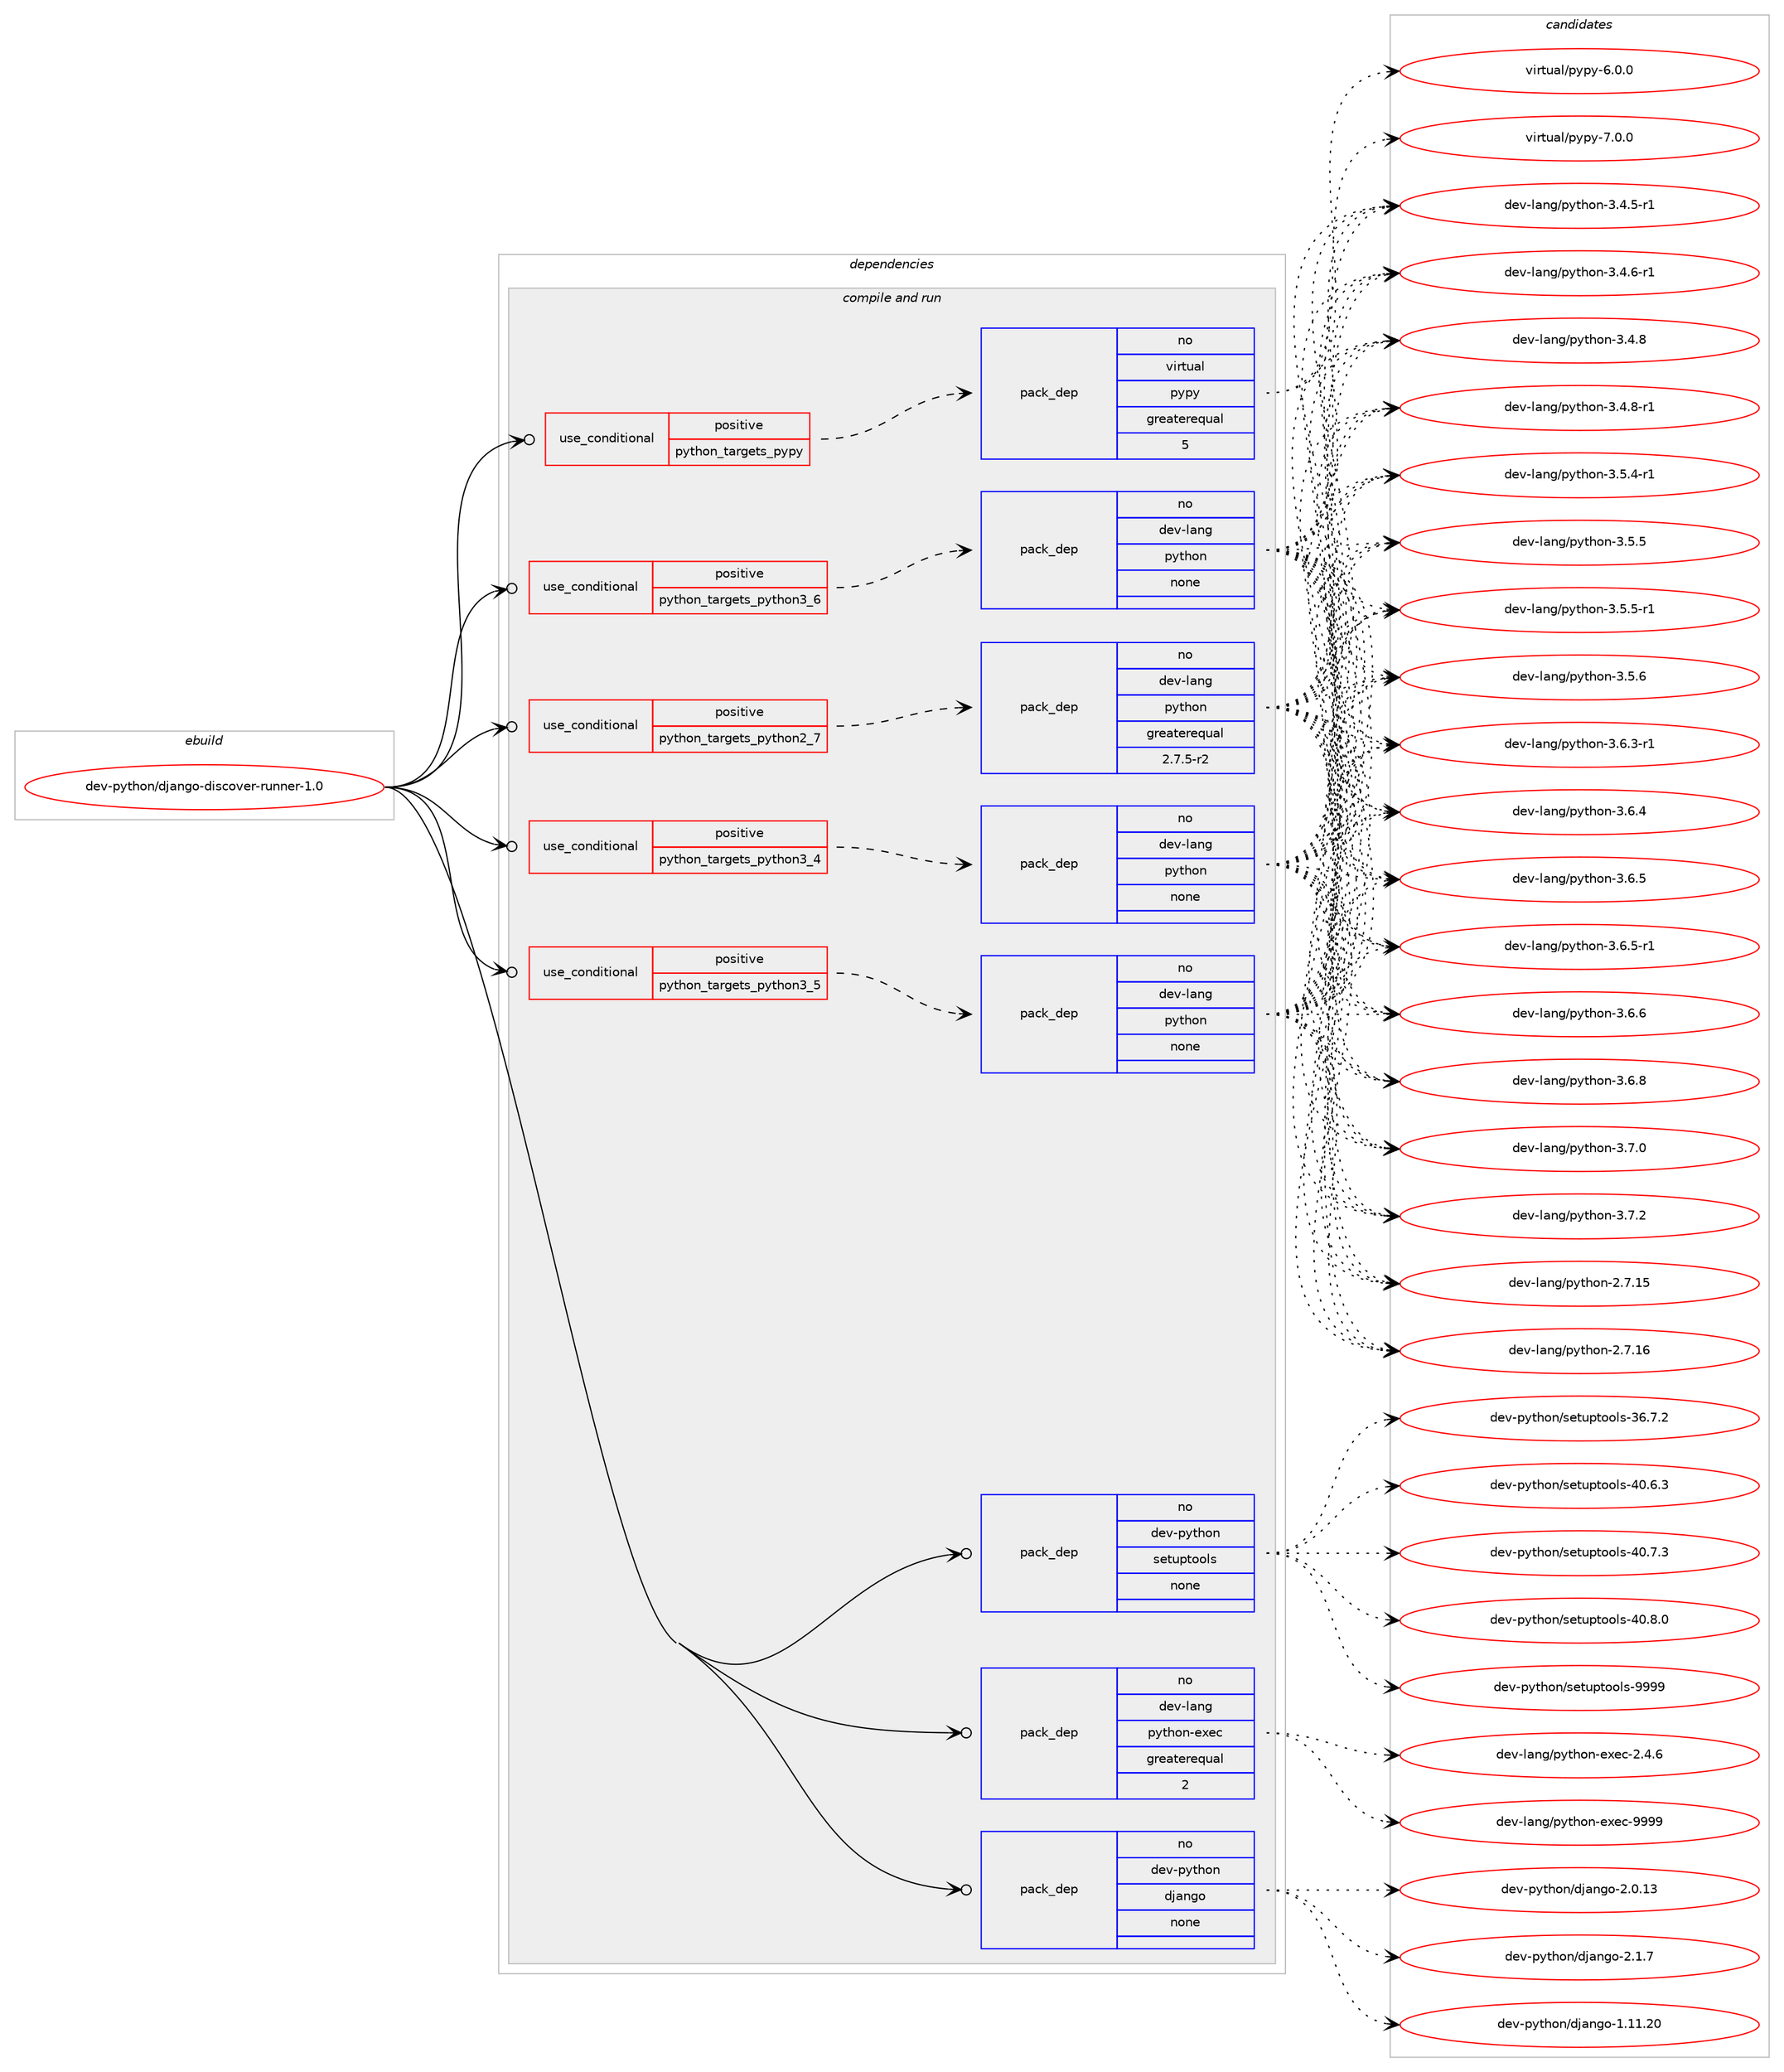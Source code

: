 digraph prolog {

# *************
# Graph options
# *************

newrank=true;
concentrate=true;
compound=true;
graph [rankdir=LR,fontname=Helvetica,fontsize=10,ranksep=1.5];#, ranksep=2.5, nodesep=0.2];
edge  [arrowhead=vee];
node  [fontname=Helvetica,fontsize=10];

# **********
# The ebuild
# **********

subgraph cluster_leftcol {
color=gray;
rank=same;
label=<<i>ebuild</i>>;
id [label="dev-python/django-discover-runner-1.0", color=red, width=4, href="../dev-python/django-discover-runner-1.0.svg"];
}

# ****************
# The dependencies
# ****************

subgraph cluster_midcol {
color=gray;
label=<<i>dependencies</i>>;
subgraph cluster_compile {
fillcolor="#eeeeee";
style=filled;
label=<<i>compile</i>>;
}
subgraph cluster_compileandrun {
fillcolor="#eeeeee";
style=filled;
label=<<i>compile and run</i>>;
subgraph cond373349 {
dependency1406197 [label=<<TABLE BORDER="0" CELLBORDER="1" CELLSPACING="0" CELLPADDING="4"><TR><TD ROWSPAN="3" CELLPADDING="10">use_conditional</TD></TR><TR><TD>positive</TD></TR><TR><TD>python_targets_pypy</TD></TR></TABLE>>, shape=none, color=red];
subgraph pack1009592 {
dependency1406198 [label=<<TABLE BORDER="0" CELLBORDER="1" CELLSPACING="0" CELLPADDING="4" WIDTH="220"><TR><TD ROWSPAN="6" CELLPADDING="30">pack_dep</TD></TR><TR><TD WIDTH="110">no</TD></TR><TR><TD>virtual</TD></TR><TR><TD>pypy</TD></TR><TR><TD>greaterequal</TD></TR><TR><TD>5</TD></TR></TABLE>>, shape=none, color=blue];
}
dependency1406197:e -> dependency1406198:w [weight=20,style="dashed",arrowhead="vee"];
}
id:e -> dependency1406197:w [weight=20,style="solid",arrowhead="odotvee"];
subgraph cond373350 {
dependency1406199 [label=<<TABLE BORDER="0" CELLBORDER="1" CELLSPACING="0" CELLPADDING="4"><TR><TD ROWSPAN="3" CELLPADDING="10">use_conditional</TD></TR><TR><TD>positive</TD></TR><TR><TD>python_targets_python2_7</TD></TR></TABLE>>, shape=none, color=red];
subgraph pack1009593 {
dependency1406200 [label=<<TABLE BORDER="0" CELLBORDER="1" CELLSPACING="0" CELLPADDING="4" WIDTH="220"><TR><TD ROWSPAN="6" CELLPADDING="30">pack_dep</TD></TR><TR><TD WIDTH="110">no</TD></TR><TR><TD>dev-lang</TD></TR><TR><TD>python</TD></TR><TR><TD>greaterequal</TD></TR><TR><TD>2.7.5-r2</TD></TR></TABLE>>, shape=none, color=blue];
}
dependency1406199:e -> dependency1406200:w [weight=20,style="dashed",arrowhead="vee"];
}
id:e -> dependency1406199:w [weight=20,style="solid",arrowhead="odotvee"];
subgraph cond373351 {
dependency1406201 [label=<<TABLE BORDER="0" CELLBORDER="1" CELLSPACING="0" CELLPADDING="4"><TR><TD ROWSPAN="3" CELLPADDING="10">use_conditional</TD></TR><TR><TD>positive</TD></TR><TR><TD>python_targets_python3_4</TD></TR></TABLE>>, shape=none, color=red];
subgraph pack1009594 {
dependency1406202 [label=<<TABLE BORDER="0" CELLBORDER="1" CELLSPACING="0" CELLPADDING="4" WIDTH="220"><TR><TD ROWSPAN="6" CELLPADDING="30">pack_dep</TD></TR><TR><TD WIDTH="110">no</TD></TR><TR><TD>dev-lang</TD></TR><TR><TD>python</TD></TR><TR><TD>none</TD></TR><TR><TD></TD></TR></TABLE>>, shape=none, color=blue];
}
dependency1406201:e -> dependency1406202:w [weight=20,style="dashed",arrowhead="vee"];
}
id:e -> dependency1406201:w [weight=20,style="solid",arrowhead="odotvee"];
subgraph cond373352 {
dependency1406203 [label=<<TABLE BORDER="0" CELLBORDER="1" CELLSPACING="0" CELLPADDING="4"><TR><TD ROWSPAN="3" CELLPADDING="10">use_conditional</TD></TR><TR><TD>positive</TD></TR><TR><TD>python_targets_python3_5</TD></TR></TABLE>>, shape=none, color=red];
subgraph pack1009595 {
dependency1406204 [label=<<TABLE BORDER="0" CELLBORDER="1" CELLSPACING="0" CELLPADDING="4" WIDTH="220"><TR><TD ROWSPAN="6" CELLPADDING="30">pack_dep</TD></TR><TR><TD WIDTH="110">no</TD></TR><TR><TD>dev-lang</TD></TR><TR><TD>python</TD></TR><TR><TD>none</TD></TR><TR><TD></TD></TR></TABLE>>, shape=none, color=blue];
}
dependency1406203:e -> dependency1406204:w [weight=20,style="dashed",arrowhead="vee"];
}
id:e -> dependency1406203:w [weight=20,style="solid",arrowhead="odotvee"];
subgraph cond373353 {
dependency1406205 [label=<<TABLE BORDER="0" CELLBORDER="1" CELLSPACING="0" CELLPADDING="4"><TR><TD ROWSPAN="3" CELLPADDING="10">use_conditional</TD></TR><TR><TD>positive</TD></TR><TR><TD>python_targets_python3_6</TD></TR></TABLE>>, shape=none, color=red];
subgraph pack1009596 {
dependency1406206 [label=<<TABLE BORDER="0" CELLBORDER="1" CELLSPACING="0" CELLPADDING="4" WIDTH="220"><TR><TD ROWSPAN="6" CELLPADDING="30">pack_dep</TD></TR><TR><TD WIDTH="110">no</TD></TR><TR><TD>dev-lang</TD></TR><TR><TD>python</TD></TR><TR><TD>none</TD></TR><TR><TD></TD></TR></TABLE>>, shape=none, color=blue];
}
dependency1406205:e -> dependency1406206:w [weight=20,style="dashed",arrowhead="vee"];
}
id:e -> dependency1406205:w [weight=20,style="solid",arrowhead="odotvee"];
subgraph pack1009597 {
dependency1406207 [label=<<TABLE BORDER="0" CELLBORDER="1" CELLSPACING="0" CELLPADDING="4" WIDTH="220"><TR><TD ROWSPAN="6" CELLPADDING="30">pack_dep</TD></TR><TR><TD WIDTH="110">no</TD></TR><TR><TD>dev-lang</TD></TR><TR><TD>python-exec</TD></TR><TR><TD>greaterequal</TD></TR><TR><TD>2</TD></TR></TABLE>>, shape=none, color=blue];
}
id:e -> dependency1406207:w [weight=20,style="solid",arrowhead="odotvee"];
subgraph pack1009598 {
dependency1406208 [label=<<TABLE BORDER="0" CELLBORDER="1" CELLSPACING="0" CELLPADDING="4" WIDTH="220"><TR><TD ROWSPAN="6" CELLPADDING="30">pack_dep</TD></TR><TR><TD WIDTH="110">no</TD></TR><TR><TD>dev-python</TD></TR><TR><TD>django</TD></TR><TR><TD>none</TD></TR><TR><TD></TD></TR></TABLE>>, shape=none, color=blue];
}
id:e -> dependency1406208:w [weight=20,style="solid",arrowhead="odotvee"];
subgraph pack1009599 {
dependency1406209 [label=<<TABLE BORDER="0" CELLBORDER="1" CELLSPACING="0" CELLPADDING="4" WIDTH="220"><TR><TD ROWSPAN="6" CELLPADDING="30">pack_dep</TD></TR><TR><TD WIDTH="110">no</TD></TR><TR><TD>dev-python</TD></TR><TR><TD>setuptools</TD></TR><TR><TD>none</TD></TR><TR><TD></TD></TR></TABLE>>, shape=none, color=blue];
}
id:e -> dependency1406209:w [weight=20,style="solid",arrowhead="odotvee"];
}
subgraph cluster_run {
fillcolor="#eeeeee";
style=filled;
label=<<i>run</i>>;
}
}

# **************
# The candidates
# **************

subgraph cluster_choices {
rank=same;
color=gray;
label=<<i>candidates</i>>;

subgraph choice1009592 {
color=black;
nodesep=1;
choice1181051141161179710847112121112121455446484648 [label="virtual/pypy-6.0.0", color=red, width=4,href="../virtual/pypy-6.0.0.svg"];
choice1181051141161179710847112121112121455546484648 [label="virtual/pypy-7.0.0", color=red, width=4,href="../virtual/pypy-7.0.0.svg"];
dependency1406198:e -> choice1181051141161179710847112121112121455446484648:w [style=dotted,weight="100"];
dependency1406198:e -> choice1181051141161179710847112121112121455546484648:w [style=dotted,weight="100"];
}
subgraph choice1009593 {
color=black;
nodesep=1;
choice10010111845108971101034711212111610411111045504655464953 [label="dev-lang/python-2.7.15", color=red, width=4,href="../dev-lang/python-2.7.15.svg"];
choice10010111845108971101034711212111610411111045504655464954 [label="dev-lang/python-2.7.16", color=red, width=4,href="../dev-lang/python-2.7.16.svg"];
choice1001011184510897110103471121211161041111104551465246534511449 [label="dev-lang/python-3.4.5-r1", color=red, width=4,href="../dev-lang/python-3.4.5-r1.svg"];
choice1001011184510897110103471121211161041111104551465246544511449 [label="dev-lang/python-3.4.6-r1", color=red, width=4,href="../dev-lang/python-3.4.6-r1.svg"];
choice100101118451089711010347112121116104111110455146524656 [label="dev-lang/python-3.4.8", color=red, width=4,href="../dev-lang/python-3.4.8.svg"];
choice1001011184510897110103471121211161041111104551465246564511449 [label="dev-lang/python-3.4.8-r1", color=red, width=4,href="../dev-lang/python-3.4.8-r1.svg"];
choice1001011184510897110103471121211161041111104551465346524511449 [label="dev-lang/python-3.5.4-r1", color=red, width=4,href="../dev-lang/python-3.5.4-r1.svg"];
choice100101118451089711010347112121116104111110455146534653 [label="dev-lang/python-3.5.5", color=red, width=4,href="../dev-lang/python-3.5.5.svg"];
choice1001011184510897110103471121211161041111104551465346534511449 [label="dev-lang/python-3.5.5-r1", color=red, width=4,href="../dev-lang/python-3.5.5-r1.svg"];
choice100101118451089711010347112121116104111110455146534654 [label="dev-lang/python-3.5.6", color=red, width=4,href="../dev-lang/python-3.5.6.svg"];
choice1001011184510897110103471121211161041111104551465446514511449 [label="dev-lang/python-3.6.3-r1", color=red, width=4,href="../dev-lang/python-3.6.3-r1.svg"];
choice100101118451089711010347112121116104111110455146544652 [label="dev-lang/python-3.6.4", color=red, width=4,href="../dev-lang/python-3.6.4.svg"];
choice100101118451089711010347112121116104111110455146544653 [label="dev-lang/python-3.6.5", color=red, width=4,href="../dev-lang/python-3.6.5.svg"];
choice1001011184510897110103471121211161041111104551465446534511449 [label="dev-lang/python-3.6.5-r1", color=red, width=4,href="../dev-lang/python-3.6.5-r1.svg"];
choice100101118451089711010347112121116104111110455146544654 [label="dev-lang/python-3.6.6", color=red, width=4,href="../dev-lang/python-3.6.6.svg"];
choice100101118451089711010347112121116104111110455146544656 [label="dev-lang/python-3.6.8", color=red, width=4,href="../dev-lang/python-3.6.8.svg"];
choice100101118451089711010347112121116104111110455146554648 [label="dev-lang/python-3.7.0", color=red, width=4,href="../dev-lang/python-3.7.0.svg"];
choice100101118451089711010347112121116104111110455146554650 [label="dev-lang/python-3.7.2", color=red, width=4,href="../dev-lang/python-3.7.2.svg"];
dependency1406200:e -> choice10010111845108971101034711212111610411111045504655464953:w [style=dotted,weight="100"];
dependency1406200:e -> choice10010111845108971101034711212111610411111045504655464954:w [style=dotted,weight="100"];
dependency1406200:e -> choice1001011184510897110103471121211161041111104551465246534511449:w [style=dotted,weight="100"];
dependency1406200:e -> choice1001011184510897110103471121211161041111104551465246544511449:w [style=dotted,weight="100"];
dependency1406200:e -> choice100101118451089711010347112121116104111110455146524656:w [style=dotted,weight="100"];
dependency1406200:e -> choice1001011184510897110103471121211161041111104551465246564511449:w [style=dotted,weight="100"];
dependency1406200:e -> choice1001011184510897110103471121211161041111104551465346524511449:w [style=dotted,weight="100"];
dependency1406200:e -> choice100101118451089711010347112121116104111110455146534653:w [style=dotted,weight="100"];
dependency1406200:e -> choice1001011184510897110103471121211161041111104551465346534511449:w [style=dotted,weight="100"];
dependency1406200:e -> choice100101118451089711010347112121116104111110455146534654:w [style=dotted,weight="100"];
dependency1406200:e -> choice1001011184510897110103471121211161041111104551465446514511449:w [style=dotted,weight="100"];
dependency1406200:e -> choice100101118451089711010347112121116104111110455146544652:w [style=dotted,weight="100"];
dependency1406200:e -> choice100101118451089711010347112121116104111110455146544653:w [style=dotted,weight="100"];
dependency1406200:e -> choice1001011184510897110103471121211161041111104551465446534511449:w [style=dotted,weight="100"];
dependency1406200:e -> choice100101118451089711010347112121116104111110455146544654:w [style=dotted,weight="100"];
dependency1406200:e -> choice100101118451089711010347112121116104111110455146544656:w [style=dotted,weight="100"];
dependency1406200:e -> choice100101118451089711010347112121116104111110455146554648:w [style=dotted,weight="100"];
dependency1406200:e -> choice100101118451089711010347112121116104111110455146554650:w [style=dotted,weight="100"];
}
subgraph choice1009594 {
color=black;
nodesep=1;
choice10010111845108971101034711212111610411111045504655464953 [label="dev-lang/python-2.7.15", color=red, width=4,href="../dev-lang/python-2.7.15.svg"];
choice10010111845108971101034711212111610411111045504655464954 [label="dev-lang/python-2.7.16", color=red, width=4,href="../dev-lang/python-2.7.16.svg"];
choice1001011184510897110103471121211161041111104551465246534511449 [label="dev-lang/python-3.4.5-r1", color=red, width=4,href="../dev-lang/python-3.4.5-r1.svg"];
choice1001011184510897110103471121211161041111104551465246544511449 [label="dev-lang/python-3.4.6-r1", color=red, width=4,href="../dev-lang/python-3.4.6-r1.svg"];
choice100101118451089711010347112121116104111110455146524656 [label="dev-lang/python-3.4.8", color=red, width=4,href="../dev-lang/python-3.4.8.svg"];
choice1001011184510897110103471121211161041111104551465246564511449 [label="dev-lang/python-3.4.8-r1", color=red, width=4,href="../dev-lang/python-3.4.8-r1.svg"];
choice1001011184510897110103471121211161041111104551465346524511449 [label="dev-lang/python-3.5.4-r1", color=red, width=4,href="../dev-lang/python-3.5.4-r1.svg"];
choice100101118451089711010347112121116104111110455146534653 [label="dev-lang/python-3.5.5", color=red, width=4,href="../dev-lang/python-3.5.5.svg"];
choice1001011184510897110103471121211161041111104551465346534511449 [label="dev-lang/python-3.5.5-r1", color=red, width=4,href="../dev-lang/python-3.5.5-r1.svg"];
choice100101118451089711010347112121116104111110455146534654 [label="dev-lang/python-3.5.6", color=red, width=4,href="../dev-lang/python-3.5.6.svg"];
choice1001011184510897110103471121211161041111104551465446514511449 [label="dev-lang/python-3.6.3-r1", color=red, width=4,href="../dev-lang/python-3.6.3-r1.svg"];
choice100101118451089711010347112121116104111110455146544652 [label="dev-lang/python-3.6.4", color=red, width=4,href="../dev-lang/python-3.6.4.svg"];
choice100101118451089711010347112121116104111110455146544653 [label="dev-lang/python-3.6.5", color=red, width=4,href="../dev-lang/python-3.6.5.svg"];
choice1001011184510897110103471121211161041111104551465446534511449 [label="dev-lang/python-3.6.5-r1", color=red, width=4,href="../dev-lang/python-3.6.5-r1.svg"];
choice100101118451089711010347112121116104111110455146544654 [label="dev-lang/python-3.6.6", color=red, width=4,href="../dev-lang/python-3.6.6.svg"];
choice100101118451089711010347112121116104111110455146544656 [label="dev-lang/python-3.6.8", color=red, width=4,href="../dev-lang/python-3.6.8.svg"];
choice100101118451089711010347112121116104111110455146554648 [label="dev-lang/python-3.7.0", color=red, width=4,href="../dev-lang/python-3.7.0.svg"];
choice100101118451089711010347112121116104111110455146554650 [label="dev-lang/python-3.7.2", color=red, width=4,href="../dev-lang/python-3.7.2.svg"];
dependency1406202:e -> choice10010111845108971101034711212111610411111045504655464953:w [style=dotted,weight="100"];
dependency1406202:e -> choice10010111845108971101034711212111610411111045504655464954:w [style=dotted,weight="100"];
dependency1406202:e -> choice1001011184510897110103471121211161041111104551465246534511449:w [style=dotted,weight="100"];
dependency1406202:e -> choice1001011184510897110103471121211161041111104551465246544511449:w [style=dotted,weight="100"];
dependency1406202:e -> choice100101118451089711010347112121116104111110455146524656:w [style=dotted,weight="100"];
dependency1406202:e -> choice1001011184510897110103471121211161041111104551465246564511449:w [style=dotted,weight="100"];
dependency1406202:e -> choice1001011184510897110103471121211161041111104551465346524511449:w [style=dotted,weight="100"];
dependency1406202:e -> choice100101118451089711010347112121116104111110455146534653:w [style=dotted,weight="100"];
dependency1406202:e -> choice1001011184510897110103471121211161041111104551465346534511449:w [style=dotted,weight="100"];
dependency1406202:e -> choice100101118451089711010347112121116104111110455146534654:w [style=dotted,weight="100"];
dependency1406202:e -> choice1001011184510897110103471121211161041111104551465446514511449:w [style=dotted,weight="100"];
dependency1406202:e -> choice100101118451089711010347112121116104111110455146544652:w [style=dotted,weight="100"];
dependency1406202:e -> choice100101118451089711010347112121116104111110455146544653:w [style=dotted,weight="100"];
dependency1406202:e -> choice1001011184510897110103471121211161041111104551465446534511449:w [style=dotted,weight="100"];
dependency1406202:e -> choice100101118451089711010347112121116104111110455146544654:w [style=dotted,weight="100"];
dependency1406202:e -> choice100101118451089711010347112121116104111110455146544656:w [style=dotted,weight="100"];
dependency1406202:e -> choice100101118451089711010347112121116104111110455146554648:w [style=dotted,weight="100"];
dependency1406202:e -> choice100101118451089711010347112121116104111110455146554650:w [style=dotted,weight="100"];
}
subgraph choice1009595 {
color=black;
nodesep=1;
choice10010111845108971101034711212111610411111045504655464953 [label="dev-lang/python-2.7.15", color=red, width=4,href="../dev-lang/python-2.7.15.svg"];
choice10010111845108971101034711212111610411111045504655464954 [label="dev-lang/python-2.7.16", color=red, width=4,href="../dev-lang/python-2.7.16.svg"];
choice1001011184510897110103471121211161041111104551465246534511449 [label="dev-lang/python-3.4.5-r1", color=red, width=4,href="../dev-lang/python-3.4.5-r1.svg"];
choice1001011184510897110103471121211161041111104551465246544511449 [label="dev-lang/python-3.4.6-r1", color=red, width=4,href="../dev-lang/python-3.4.6-r1.svg"];
choice100101118451089711010347112121116104111110455146524656 [label="dev-lang/python-3.4.8", color=red, width=4,href="../dev-lang/python-3.4.8.svg"];
choice1001011184510897110103471121211161041111104551465246564511449 [label="dev-lang/python-3.4.8-r1", color=red, width=4,href="../dev-lang/python-3.4.8-r1.svg"];
choice1001011184510897110103471121211161041111104551465346524511449 [label="dev-lang/python-3.5.4-r1", color=red, width=4,href="../dev-lang/python-3.5.4-r1.svg"];
choice100101118451089711010347112121116104111110455146534653 [label="dev-lang/python-3.5.5", color=red, width=4,href="../dev-lang/python-3.5.5.svg"];
choice1001011184510897110103471121211161041111104551465346534511449 [label="dev-lang/python-3.5.5-r1", color=red, width=4,href="../dev-lang/python-3.5.5-r1.svg"];
choice100101118451089711010347112121116104111110455146534654 [label="dev-lang/python-3.5.6", color=red, width=4,href="../dev-lang/python-3.5.6.svg"];
choice1001011184510897110103471121211161041111104551465446514511449 [label="dev-lang/python-3.6.3-r1", color=red, width=4,href="../dev-lang/python-3.6.3-r1.svg"];
choice100101118451089711010347112121116104111110455146544652 [label="dev-lang/python-3.6.4", color=red, width=4,href="../dev-lang/python-3.6.4.svg"];
choice100101118451089711010347112121116104111110455146544653 [label="dev-lang/python-3.6.5", color=red, width=4,href="../dev-lang/python-3.6.5.svg"];
choice1001011184510897110103471121211161041111104551465446534511449 [label="dev-lang/python-3.6.5-r1", color=red, width=4,href="../dev-lang/python-3.6.5-r1.svg"];
choice100101118451089711010347112121116104111110455146544654 [label="dev-lang/python-3.6.6", color=red, width=4,href="../dev-lang/python-3.6.6.svg"];
choice100101118451089711010347112121116104111110455146544656 [label="dev-lang/python-3.6.8", color=red, width=4,href="../dev-lang/python-3.6.8.svg"];
choice100101118451089711010347112121116104111110455146554648 [label="dev-lang/python-3.7.0", color=red, width=4,href="../dev-lang/python-3.7.0.svg"];
choice100101118451089711010347112121116104111110455146554650 [label="dev-lang/python-3.7.2", color=red, width=4,href="../dev-lang/python-3.7.2.svg"];
dependency1406204:e -> choice10010111845108971101034711212111610411111045504655464953:w [style=dotted,weight="100"];
dependency1406204:e -> choice10010111845108971101034711212111610411111045504655464954:w [style=dotted,weight="100"];
dependency1406204:e -> choice1001011184510897110103471121211161041111104551465246534511449:w [style=dotted,weight="100"];
dependency1406204:e -> choice1001011184510897110103471121211161041111104551465246544511449:w [style=dotted,weight="100"];
dependency1406204:e -> choice100101118451089711010347112121116104111110455146524656:w [style=dotted,weight="100"];
dependency1406204:e -> choice1001011184510897110103471121211161041111104551465246564511449:w [style=dotted,weight="100"];
dependency1406204:e -> choice1001011184510897110103471121211161041111104551465346524511449:w [style=dotted,weight="100"];
dependency1406204:e -> choice100101118451089711010347112121116104111110455146534653:w [style=dotted,weight="100"];
dependency1406204:e -> choice1001011184510897110103471121211161041111104551465346534511449:w [style=dotted,weight="100"];
dependency1406204:e -> choice100101118451089711010347112121116104111110455146534654:w [style=dotted,weight="100"];
dependency1406204:e -> choice1001011184510897110103471121211161041111104551465446514511449:w [style=dotted,weight="100"];
dependency1406204:e -> choice100101118451089711010347112121116104111110455146544652:w [style=dotted,weight="100"];
dependency1406204:e -> choice100101118451089711010347112121116104111110455146544653:w [style=dotted,weight="100"];
dependency1406204:e -> choice1001011184510897110103471121211161041111104551465446534511449:w [style=dotted,weight="100"];
dependency1406204:e -> choice100101118451089711010347112121116104111110455146544654:w [style=dotted,weight="100"];
dependency1406204:e -> choice100101118451089711010347112121116104111110455146544656:w [style=dotted,weight="100"];
dependency1406204:e -> choice100101118451089711010347112121116104111110455146554648:w [style=dotted,weight="100"];
dependency1406204:e -> choice100101118451089711010347112121116104111110455146554650:w [style=dotted,weight="100"];
}
subgraph choice1009596 {
color=black;
nodesep=1;
choice10010111845108971101034711212111610411111045504655464953 [label="dev-lang/python-2.7.15", color=red, width=4,href="../dev-lang/python-2.7.15.svg"];
choice10010111845108971101034711212111610411111045504655464954 [label="dev-lang/python-2.7.16", color=red, width=4,href="../dev-lang/python-2.7.16.svg"];
choice1001011184510897110103471121211161041111104551465246534511449 [label="dev-lang/python-3.4.5-r1", color=red, width=4,href="../dev-lang/python-3.4.5-r1.svg"];
choice1001011184510897110103471121211161041111104551465246544511449 [label="dev-lang/python-3.4.6-r1", color=red, width=4,href="../dev-lang/python-3.4.6-r1.svg"];
choice100101118451089711010347112121116104111110455146524656 [label="dev-lang/python-3.4.8", color=red, width=4,href="../dev-lang/python-3.4.8.svg"];
choice1001011184510897110103471121211161041111104551465246564511449 [label="dev-lang/python-3.4.8-r1", color=red, width=4,href="../dev-lang/python-3.4.8-r1.svg"];
choice1001011184510897110103471121211161041111104551465346524511449 [label="dev-lang/python-3.5.4-r1", color=red, width=4,href="../dev-lang/python-3.5.4-r1.svg"];
choice100101118451089711010347112121116104111110455146534653 [label="dev-lang/python-3.5.5", color=red, width=4,href="../dev-lang/python-3.5.5.svg"];
choice1001011184510897110103471121211161041111104551465346534511449 [label="dev-lang/python-3.5.5-r1", color=red, width=4,href="../dev-lang/python-3.5.5-r1.svg"];
choice100101118451089711010347112121116104111110455146534654 [label="dev-lang/python-3.5.6", color=red, width=4,href="../dev-lang/python-3.5.6.svg"];
choice1001011184510897110103471121211161041111104551465446514511449 [label="dev-lang/python-3.6.3-r1", color=red, width=4,href="../dev-lang/python-3.6.3-r1.svg"];
choice100101118451089711010347112121116104111110455146544652 [label="dev-lang/python-3.6.4", color=red, width=4,href="../dev-lang/python-3.6.4.svg"];
choice100101118451089711010347112121116104111110455146544653 [label="dev-lang/python-3.6.5", color=red, width=4,href="../dev-lang/python-3.6.5.svg"];
choice1001011184510897110103471121211161041111104551465446534511449 [label="dev-lang/python-3.6.5-r1", color=red, width=4,href="../dev-lang/python-3.6.5-r1.svg"];
choice100101118451089711010347112121116104111110455146544654 [label="dev-lang/python-3.6.6", color=red, width=4,href="../dev-lang/python-3.6.6.svg"];
choice100101118451089711010347112121116104111110455146544656 [label="dev-lang/python-3.6.8", color=red, width=4,href="../dev-lang/python-3.6.8.svg"];
choice100101118451089711010347112121116104111110455146554648 [label="dev-lang/python-3.7.0", color=red, width=4,href="../dev-lang/python-3.7.0.svg"];
choice100101118451089711010347112121116104111110455146554650 [label="dev-lang/python-3.7.2", color=red, width=4,href="../dev-lang/python-3.7.2.svg"];
dependency1406206:e -> choice10010111845108971101034711212111610411111045504655464953:w [style=dotted,weight="100"];
dependency1406206:e -> choice10010111845108971101034711212111610411111045504655464954:w [style=dotted,weight="100"];
dependency1406206:e -> choice1001011184510897110103471121211161041111104551465246534511449:w [style=dotted,weight="100"];
dependency1406206:e -> choice1001011184510897110103471121211161041111104551465246544511449:w [style=dotted,weight="100"];
dependency1406206:e -> choice100101118451089711010347112121116104111110455146524656:w [style=dotted,weight="100"];
dependency1406206:e -> choice1001011184510897110103471121211161041111104551465246564511449:w [style=dotted,weight="100"];
dependency1406206:e -> choice1001011184510897110103471121211161041111104551465346524511449:w [style=dotted,weight="100"];
dependency1406206:e -> choice100101118451089711010347112121116104111110455146534653:w [style=dotted,weight="100"];
dependency1406206:e -> choice1001011184510897110103471121211161041111104551465346534511449:w [style=dotted,weight="100"];
dependency1406206:e -> choice100101118451089711010347112121116104111110455146534654:w [style=dotted,weight="100"];
dependency1406206:e -> choice1001011184510897110103471121211161041111104551465446514511449:w [style=dotted,weight="100"];
dependency1406206:e -> choice100101118451089711010347112121116104111110455146544652:w [style=dotted,weight="100"];
dependency1406206:e -> choice100101118451089711010347112121116104111110455146544653:w [style=dotted,weight="100"];
dependency1406206:e -> choice1001011184510897110103471121211161041111104551465446534511449:w [style=dotted,weight="100"];
dependency1406206:e -> choice100101118451089711010347112121116104111110455146544654:w [style=dotted,weight="100"];
dependency1406206:e -> choice100101118451089711010347112121116104111110455146544656:w [style=dotted,weight="100"];
dependency1406206:e -> choice100101118451089711010347112121116104111110455146554648:w [style=dotted,weight="100"];
dependency1406206:e -> choice100101118451089711010347112121116104111110455146554650:w [style=dotted,weight="100"];
}
subgraph choice1009597 {
color=black;
nodesep=1;
choice1001011184510897110103471121211161041111104510112010199455046524654 [label="dev-lang/python-exec-2.4.6", color=red, width=4,href="../dev-lang/python-exec-2.4.6.svg"];
choice10010111845108971101034711212111610411111045101120101994557575757 [label="dev-lang/python-exec-9999", color=red, width=4,href="../dev-lang/python-exec-9999.svg"];
dependency1406207:e -> choice1001011184510897110103471121211161041111104510112010199455046524654:w [style=dotted,weight="100"];
dependency1406207:e -> choice10010111845108971101034711212111610411111045101120101994557575757:w [style=dotted,weight="100"];
}
subgraph choice1009598 {
color=black;
nodesep=1;
choice1001011184511212111610411111047100106971101031114549464949465048 [label="dev-python/django-1.11.20", color=red, width=4,href="../dev-python/django-1.11.20.svg"];
choice10010111845112121116104111110471001069711010311145504648464951 [label="dev-python/django-2.0.13", color=red, width=4,href="../dev-python/django-2.0.13.svg"];
choice100101118451121211161041111104710010697110103111455046494655 [label="dev-python/django-2.1.7", color=red, width=4,href="../dev-python/django-2.1.7.svg"];
dependency1406208:e -> choice1001011184511212111610411111047100106971101031114549464949465048:w [style=dotted,weight="100"];
dependency1406208:e -> choice10010111845112121116104111110471001069711010311145504648464951:w [style=dotted,weight="100"];
dependency1406208:e -> choice100101118451121211161041111104710010697110103111455046494655:w [style=dotted,weight="100"];
}
subgraph choice1009599 {
color=black;
nodesep=1;
choice100101118451121211161041111104711510111611711211611111110811545515446554650 [label="dev-python/setuptools-36.7.2", color=red, width=4,href="../dev-python/setuptools-36.7.2.svg"];
choice100101118451121211161041111104711510111611711211611111110811545524846544651 [label="dev-python/setuptools-40.6.3", color=red, width=4,href="../dev-python/setuptools-40.6.3.svg"];
choice100101118451121211161041111104711510111611711211611111110811545524846554651 [label="dev-python/setuptools-40.7.3", color=red, width=4,href="../dev-python/setuptools-40.7.3.svg"];
choice100101118451121211161041111104711510111611711211611111110811545524846564648 [label="dev-python/setuptools-40.8.0", color=red, width=4,href="../dev-python/setuptools-40.8.0.svg"];
choice10010111845112121116104111110471151011161171121161111111081154557575757 [label="dev-python/setuptools-9999", color=red, width=4,href="../dev-python/setuptools-9999.svg"];
dependency1406209:e -> choice100101118451121211161041111104711510111611711211611111110811545515446554650:w [style=dotted,weight="100"];
dependency1406209:e -> choice100101118451121211161041111104711510111611711211611111110811545524846544651:w [style=dotted,weight="100"];
dependency1406209:e -> choice100101118451121211161041111104711510111611711211611111110811545524846554651:w [style=dotted,weight="100"];
dependency1406209:e -> choice100101118451121211161041111104711510111611711211611111110811545524846564648:w [style=dotted,weight="100"];
dependency1406209:e -> choice10010111845112121116104111110471151011161171121161111111081154557575757:w [style=dotted,weight="100"];
}
}

}
